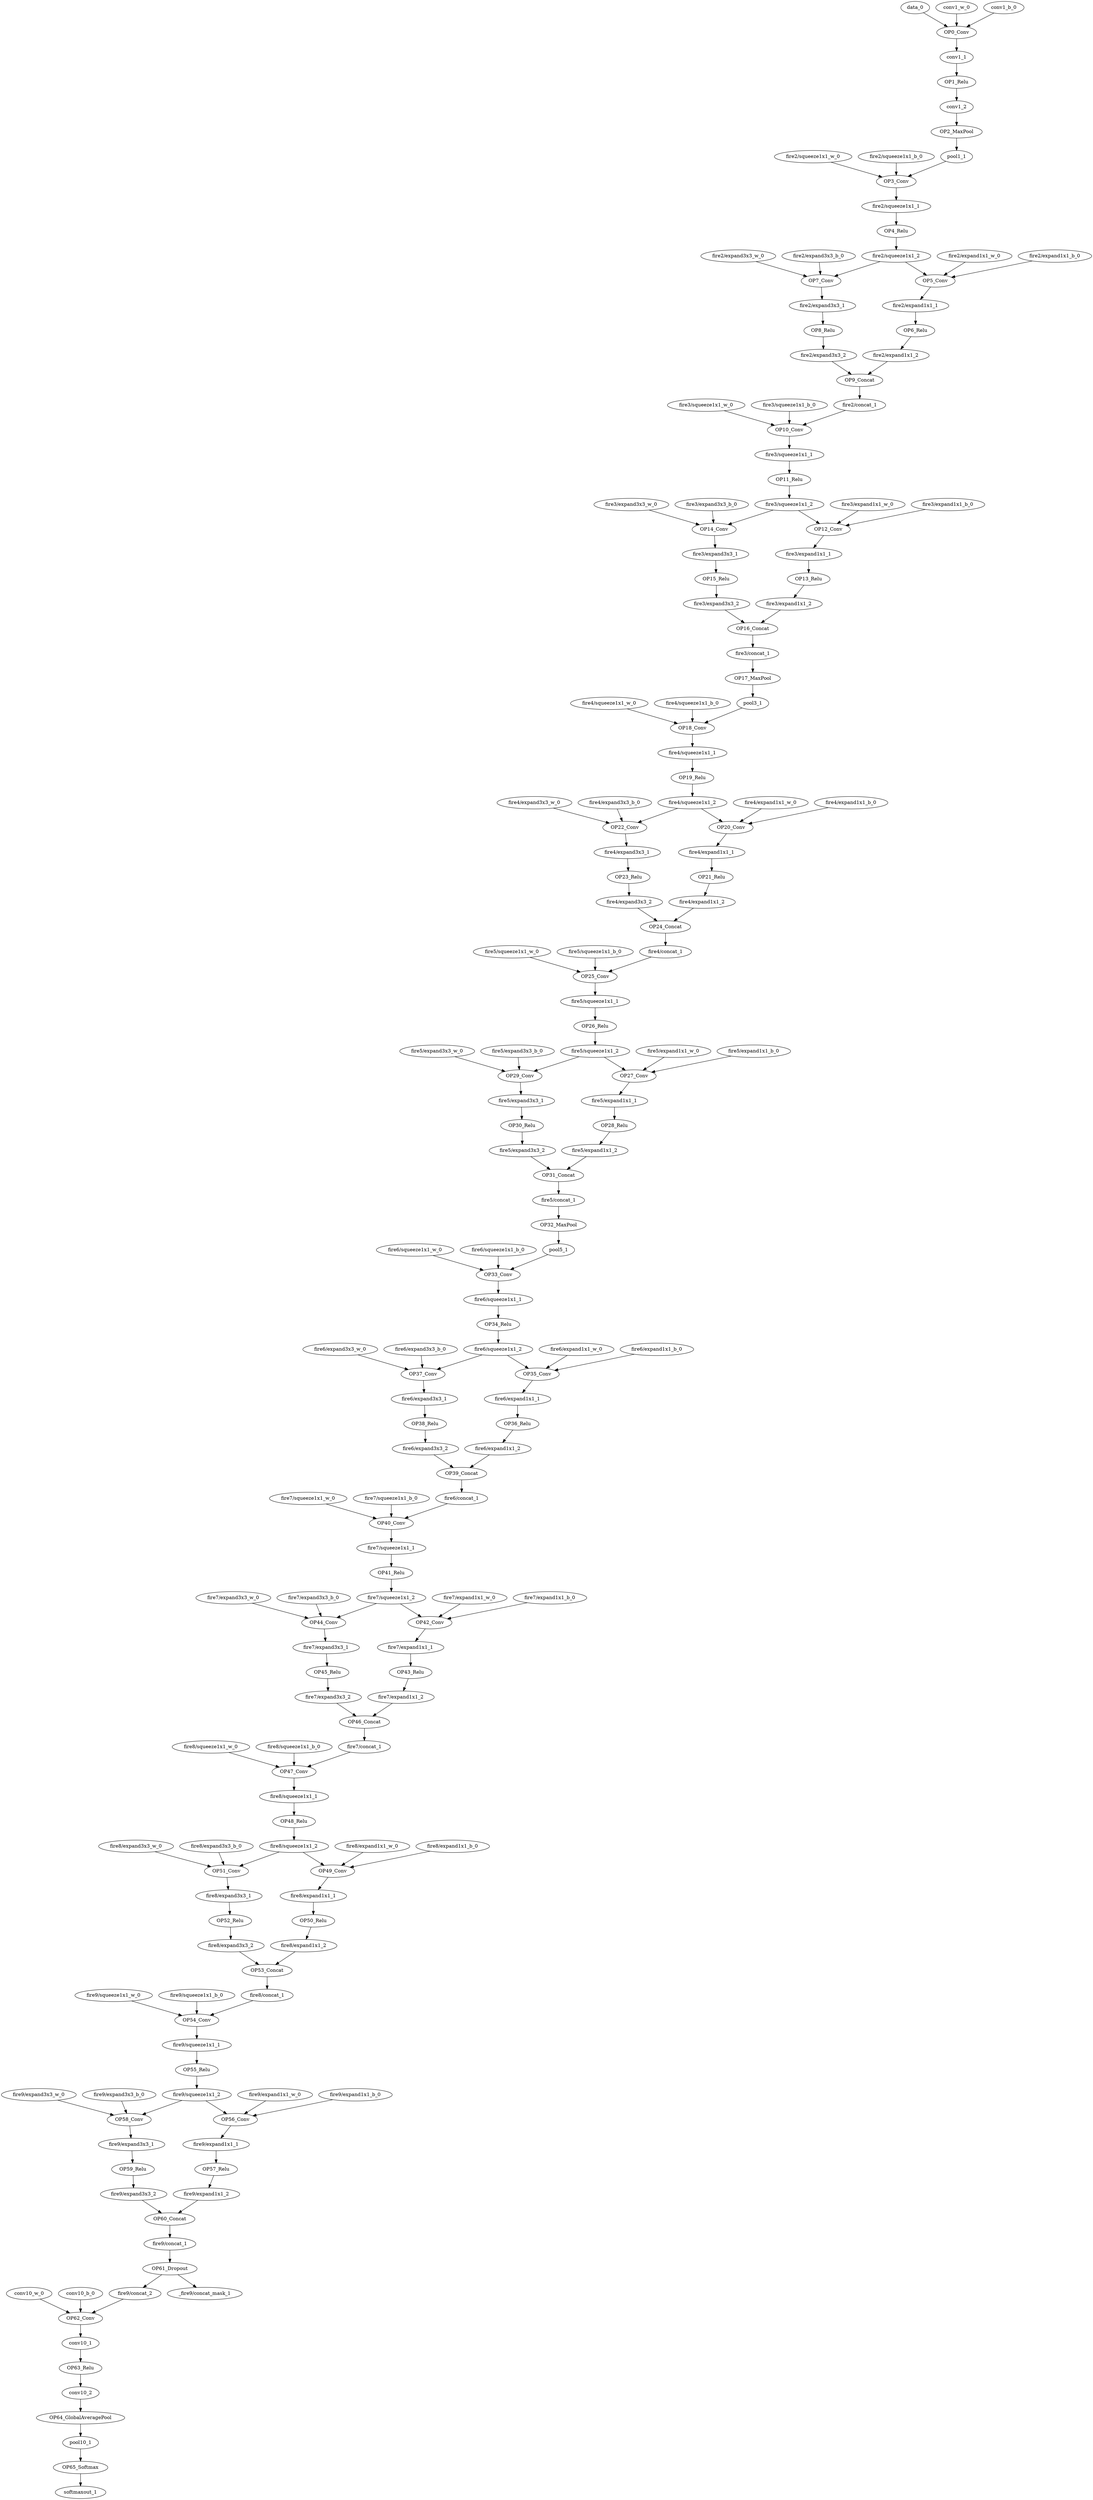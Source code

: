 digraph squeezenet_old{
// node define
OP0_Conv;
"data_0" -> "OP0_Conv";
"conv1_w_0" -> "OP0_Conv";
"conv1_b_0" -> "OP0_Conv";
"OP0_Conv" -> "conv1_1";
OP1_Relu;
"conv1_1" -> "OP1_Relu";
"OP1_Relu" -> "conv1_2";
OP2_MaxPool;
"conv1_2" -> "OP2_MaxPool";
"OP2_MaxPool" -> "pool1_1";
OP3_Conv;
"pool1_1" -> "OP3_Conv";
"fire2/squeeze1x1_w_0" -> "OP3_Conv";
"fire2/squeeze1x1_b_0" -> "OP3_Conv";
"OP3_Conv" -> "fire2/squeeze1x1_1";
OP4_Relu;
"fire2/squeeze1x1_1" -> "OP4_Relu";
"OP4_Relu" -> "fire2/squeeze1x1_2";
OP5_Conv;
"fire2/squeeze1x1_2" -> "OP5_Conv";
"fire2/expand1x1_w_0" -> "OP5_Conv";
"fire2/expand1x1_b_0" -> "OP5_Conv";
"OP5_Conv" -> "fire2/expand1x1_1";
OP6_Relu;
"fire2/expand1x1_1" -> "OP6_Relu";
"OP6_Relu" -> "fire2/expand1x1_2";
OP7_Conv;
"fire2/squeeze1x1_2" -> "OP7_Conv";
"fire2/expand3x3_w_0" -> "OP7_Conv";
"fire2/expand3x3_b_0" -> "OP7_Conv";
"OP7_Conv" -> "fire2/expand3x3_1";
OP8_Relu;
"fire2/expand3x3_1" -> "OP8_Relu";
"OP8_Relu" -> "fire2/expand3x3_2";
OP9_Concat;
"fire2/expand1x1_2" -> "OP9_Concat";
"fire2/expand3x3_2" -> "OP9_Concat";
"OP9_Concat" -> "fire2/concat_1";
OP10_Conv;
"fire2/concat_1" -> "OP10_Conv";
"fire3/squeeze1x1_w_0" -> "OP10_Conv";
"fire3/squeeze1x1_b_0" -> "OP10_Conv";
"OP10_Conv" -> "fire3/squeeze1x1_1";
OP11_Relu;
"fire3/squeeze1x1_1" -> "OP11_Relu";
"OP11_Relu" -> "fire3/squeeze1x1_2";
OP12_Conv;
"fire3/squeeze1x1_2" -> "OP12_Conv";
"fire3/expand1x1_w_0" -> "OP12_Conv";
"fire3/expand1x1_b_0" -> "OP12_Conv";
"OP12_Conv" -> "fire3/expand1x1_1";
OP13_Relu;
"fire3/expand1x1_1" -> "OP13_Relu";
"OP13_Relu" -> "fire3/expand1x1_2";
OP14_Conv;
"fire3/squeeze1x1_2" -> "OP14_Conv";
"fire3/expand3x3_w_0" -> "OP14_Conv";
"fire3/expand3x3_b_0" -> "OP14_Conv";
"OP14_Conv" -> "fire3/expand3x3_1";
OP15_Relu;
"fire3/expand3x3_1" -> "OP15_Relu";
"OP15_Relu" -> "fire3/expand3x3_2";
OP16_Concat;
"fire3/expand1x1_2" -> "OP16_Concat";
"fire3/expand3x3_2" -> "OP16_Concat";
"OP16_Concat" -> "fire3/concat_1";
OP17_MaxPool;
"fire3/concat_1" -> "OP17_MaxPool";
"OP17_MaxPool" -> "pool3_1";
OP18_Conv;
"pool3_1" -> "OP18_Conv";
"fire4/squeeze1x1_w_0" -> "OP18_Conv";
"fire4/squeeze1x1_b_0" -> "OP18_Conv";
"OP18_Conv" -> "fire4/squeeze1x1_1";
OP19_Relu;
"fire4/squeeze1x1_1" -> "OP19_Relu";
"OP19_Relu" -> "fire4/squeeze1x1_2";
OP20_Conv;
"fire4/squeeze1x1_2" -> "OP20_Conv";
"fire4/expand1x1_w_0" -> "OP20_Conv";
"fire4/expand1x1_b_0" -> "OP20_Conv";
"OP20_Conv" -> "fire4/expand1x1_1";
OP21_Relu;
"fire4/expand1x1_1" -> "OP21_Relu";
"OP21_Relu" -> "fire4/expand1x1_2";
OP22_Conv;
"fire4/squeeze1x1_2" -> "OP22_Conv";
"fire4/expand3x3_w_0" -> "OP22_Conv";
"fire4/expand3x3_b_0" -> "OP22_Conv";
"OP22_Conv" -> "fire4/expand3x3_1";
OP23_Relu;
"fire4/expand3x3_1" -> "OP23_Relu";
"OP23_Relu" -> "fire4/expand3x3_2";
OP24_Concat;
"fire4/expand1x1_2" -> "OP24_Concat";
"fire4/expand3x3_2" -> "OP24_Concat";
"OP24_Concat" -> "fire4/concat_1";
OP25_Conv;
"fire4/concat_1" -> "OP25_Conv";
"fire5/squeeze1x1_w_0" -> "OP25_Conv";
"fire5/squeeze1x1_b_0" -> "OP25_Conv";
"OP25_Conv" -> "fire5/squeeze1x1_1";
OP26_Relu;
"fire5/squeeze1x1_1" -> "OP26_Relu";
"OP26_Relu" -> "fire5/squeeze1x1_2";
OP27_Conv;
"fire5/squeeze1x1_2" -> "OP27_Conv";
"fire5/expand1x1_w_0" -> "OP27_Conv";
"fire5/expand1x1_b_0" -> "OP27_Conv";
"OP27_Conv" -> "fire5/expand1x1_1";
OP28_Relu;
"fire5/expand1x1_1" -> "OP28_Relu";
"OP28_Relu" -> "fire5/expand1x1_2";
OP29_Conv;
"fire5/squeeze1x1_2" -> "OP29_Conv";
"fire5/expand3x3_w_0" -> "OP29_Conv";
"fire5/expand3x3_b_0" -> "OP29_Conv";
"OP29_Conv" -> "fire5/expand3x3_1";
OP30_Relu;
"fire5/expand3x3_1" -> "OP30_Relu";
"OP30_Relu" -> "fire5/expand3x3_2";
OP31_Concat;
"fire5/expand1x1_2" -> "OP31_Concat";
"fire5/expand3x3_2" -> "OP31_Concat";
"OP31_Concat" -> "fire5/concat_1";
OP32_MaxPool;
"fire5/concat_1" -> "OP32_MaxPool";
"OP32_MaxPool" -> "pool5_1";
OP33_Conv;
"pool5_1" -> "OP33_Conv";
"fire6/squeeze1x1_w_0" -> "OP33_Conv";
"fire6/squeeze1x1_b_0" -> "OP33_Conv";
"OP33_Conv" -> "fire6/squeeze1x1_1";
OP34_Relu;
"fire6/squeeze1x1_1" -> "OP34_Relu";
"OP34_Relu" -> "fire6/squeeze1x1_2";
OP35_Conv;
"fire6/squeeze1x1_2" -> "OP35_Conv";
"fire6/expand1x1_w_0" -> "OP35_Conv";
"fire6/expand1x1_b_0" -> "OP35_Conv";
"OP35_Conv" -> "fire6/expand1x1_1";
OP36_Relu;
"fire6/expand1x1_1" -> "OP36_Relu";
"OP36_Relu" -> "fire6/expand1x1_2";
OP37_Conv;
"fire6/squeeze1x1_2" -> "OP37_Conv";
"fire6/expand3x3_w_0" -> "OP37_Conv";
"fire6/expand3x3_b_0" -> "OP37_Conv";
"OP37_Conv" -> "fire6/expand3x3_1";
OP38_Relu;
"fire6/expand3x3_1" -> "OP38_Relu";
"OP38_Relu" -> "fire6/expand3x3_2";
OP39_Concat;
"fire6/expand1x1_2" -> "OP39_Concat";
"fire6/expand3x3_2" -> "OP39_Concat";
"OP39_Concat" -> "fire6/concat_1";
OP40_Conv;
"fire6/concat_1" -> "OP40_Conv";
"fire7/squeeze1x1_w_0" -> "OP40_Conv";
"fire7/squeeze1x1_b_0" -> "OP40_Conv";
"OP40_Conv" -> "fire7/squeeze1x1_1";
OP41_Relu;
"fire7/squeeze1x1_1" -> "OP41_Relu";
"OP41_Relu" -> "fire7/squeeze1x1_2";
OP42_Conv;
"fire7/squeeze1x1_2" -> "OP42_Conv";
"fire7/expand1x1_w_0" -> "OP42_Conv";
"fire7/expand1x1_b_0" -> "OP42_Conv";
"OP42_Conv" -> "fire7/expand1x1_1";
OP43_Relu;
"fire7/expand1x1_1" -> "OP43_Relu";
"OP43_Relu" -> "fire7/expand1x1_2";
OP44_Conv;
"fire7/squeeze1x1_2" -> "OP44_Conv";
"fire7/expand3x3_w_0" -> "OP44_Conv";
"fire7/expand3x3_b_0" -> "OP44_Conv";
"OP44_Conv" -> "fire7/expand3x3_1";
OP45_Relu;
"fire7/expand3x3_1" -> "OP45_Relu";
"OP45_Relu" -> "fire7/expand3x3_2";
OP46_Concat;
"fire7/expand1x1_2" -> "OP46_Concat";
"fire7/expand3x3_2" -> "OP46_Concat";
"OP46_Concat" -> "fire7/concat_1";
OP47_Conv;
"fire7/concat_1" -> "OP47_Conv";
"fire8/squeeze1x1_w_0" -> "OP47_Conv";
"fire8/squeeze1x1_b_0" -> "OP47_Conv";
"OP47_Conv" -> "fire8/squeeze1x1_1";
OP48_Relu;
"fire8/squeeze1x1_1" -> "OP48_Relu";
"OP48_Relu" -> "fire8/squeeze1x1_2";
OP49_Conv;
"fire8/squeeze1x1_2" -> "OP49_Conv";
"fire8/expand1x1_w_0" -> "OP49_Conv";
"fire8/expand1x1_b_0" -> "OP49_Conv";
"OP49_Conv" -> "fire8/expand1x1_1";
OP50_Relu;
"fire8/expand1x1_1" -> "OP50_Relu";
"OP50_Relu" -> "fire8/expand1x1_2";
OP51_Conv;
"fire8/squeeze1x1_2" -> "OP51_Conv";
"fire8/expand3x3_w_0" -> "OP51_Conv";
"fire8/expand3x3_b_0" -> "OP51_Conv";
"OP51_Conv" -> "fire8/expand3x3_1";
OP52_Relu;
"fire8/expand3x3_1" -> "OP52_Relu";
"OP52_Relu" -> "fire8/expand3x3_2";
OP53_Concat;
"fire8/expand1x1_2" -> "OP53_Concat";
"fire8/expand3x3_2" -> "OP53_Concat";
"OP53_Concat" -> "fire8/concat_1";
OP54_Conv;
"fire8/concat_1" -> "OP54_Conv";
"fire9/squeeze1x1_w_0" -> "OP54_Conv";
"fire9/squeeze1x1_b_0" -> "OP54_Conv";
"OP54_Conv" -> "fire9/squeeze1x1_1";
OP55_Relu;
"fire9/squeeze1x1_1" -> "OP55_Relu";
"OP55_Relu" -> "fire9/squeeze1x1_2";
OP56_Conv;
"fire9/squeeze1x1_2" -> "OP56_Conv";
"fire9/expand1x1_w_0" -> "OP56_Conv";
"fire9/expand1x1_b_0" -> "OP56_Conv";
"OP56_Conv" -> "fire9/expand1x1_1";
OP57_Relu;
"fire9/expand1x1_1" -> "OP57_Relu";
"OP57_Relu" -> "fire9/expand1x1_2";
OP58_Conv;
"fire9/squeeze1x1_2" -> "OP58_Conv";
"fire9/expand3x3_w_0" -> "OP58_Conv";
"fire9/expand3x3_b_0" -> "OP58_Conv";
"OP58_Conv" -> "fire9/expand3x3_1";
OP59_Relu;
"fire9/expand3x3_1" -> "OP59_Relu";
"OP59_Relu" -> "fire9/expand3x3_2";
OP60_Concat;
"fire9/expand1x1_2" -> "OP60_Concat";
"fire9/expand3x3_2" -> "OP60_Concat";
"OP60_Concat" -> "fire9/concat_1";
OP61_Dropout;
"fire9/concat_1" -> "OP61_Dropout";
"OP61_Dropout" -> "fire9/concat_2";
"OP61_Dropout" -> "_fire9/concat_mask_1";
OP62_Conv;
"fire9/concat_2" -> "OP62_Conv";
"conv10_w_0" -> "OP62_Conv";
"conv10_b_0" -> "OP62_Conv";
"OP62_Conv" -> "conv10_1";
OP63_Relu;
"conv10_1" -> "OP63_Relu";
"OP63_Relu" -> "conv10_2";
OP64_GlobalAveragePool;
"conv10_2" -> "OP64_GlobalAveragePool";
"OP64_GlobalAveragePool" -> "pool10_1";
OP65_Softmax;
"pool10_1" -> "OP65_Softmax";
"OP65_Softmax" -> "softmaxout_1";
}
